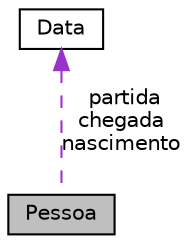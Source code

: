 digraph "Pessoa"
{
 // LATEX_PDF_SIZE
  edge [fontname="Helvetica",fontsize="10",labelfontname="Helvetica",labelfontsize="10"];
  node [fontname="Helvetica",fontsize="10",shape=record];
  Node1 [label="Pessoa",height=0.2,width=0.4,color="black", fillcolor="grey75", style="filled", fontcolor="black",tooltip=" "];
  Node2 -> Node1 [dir="back",color="darkorchid3",fontsize="10",style="dashed",label=" partida\nchegada\nnascimento" ,fontname="Helvetica"];
  Node2 [label="Data",height=0.2,width=0.4,color="black", fillcolor="white", style="filled",URL="$class_data.html",tooltip=" "];
}
